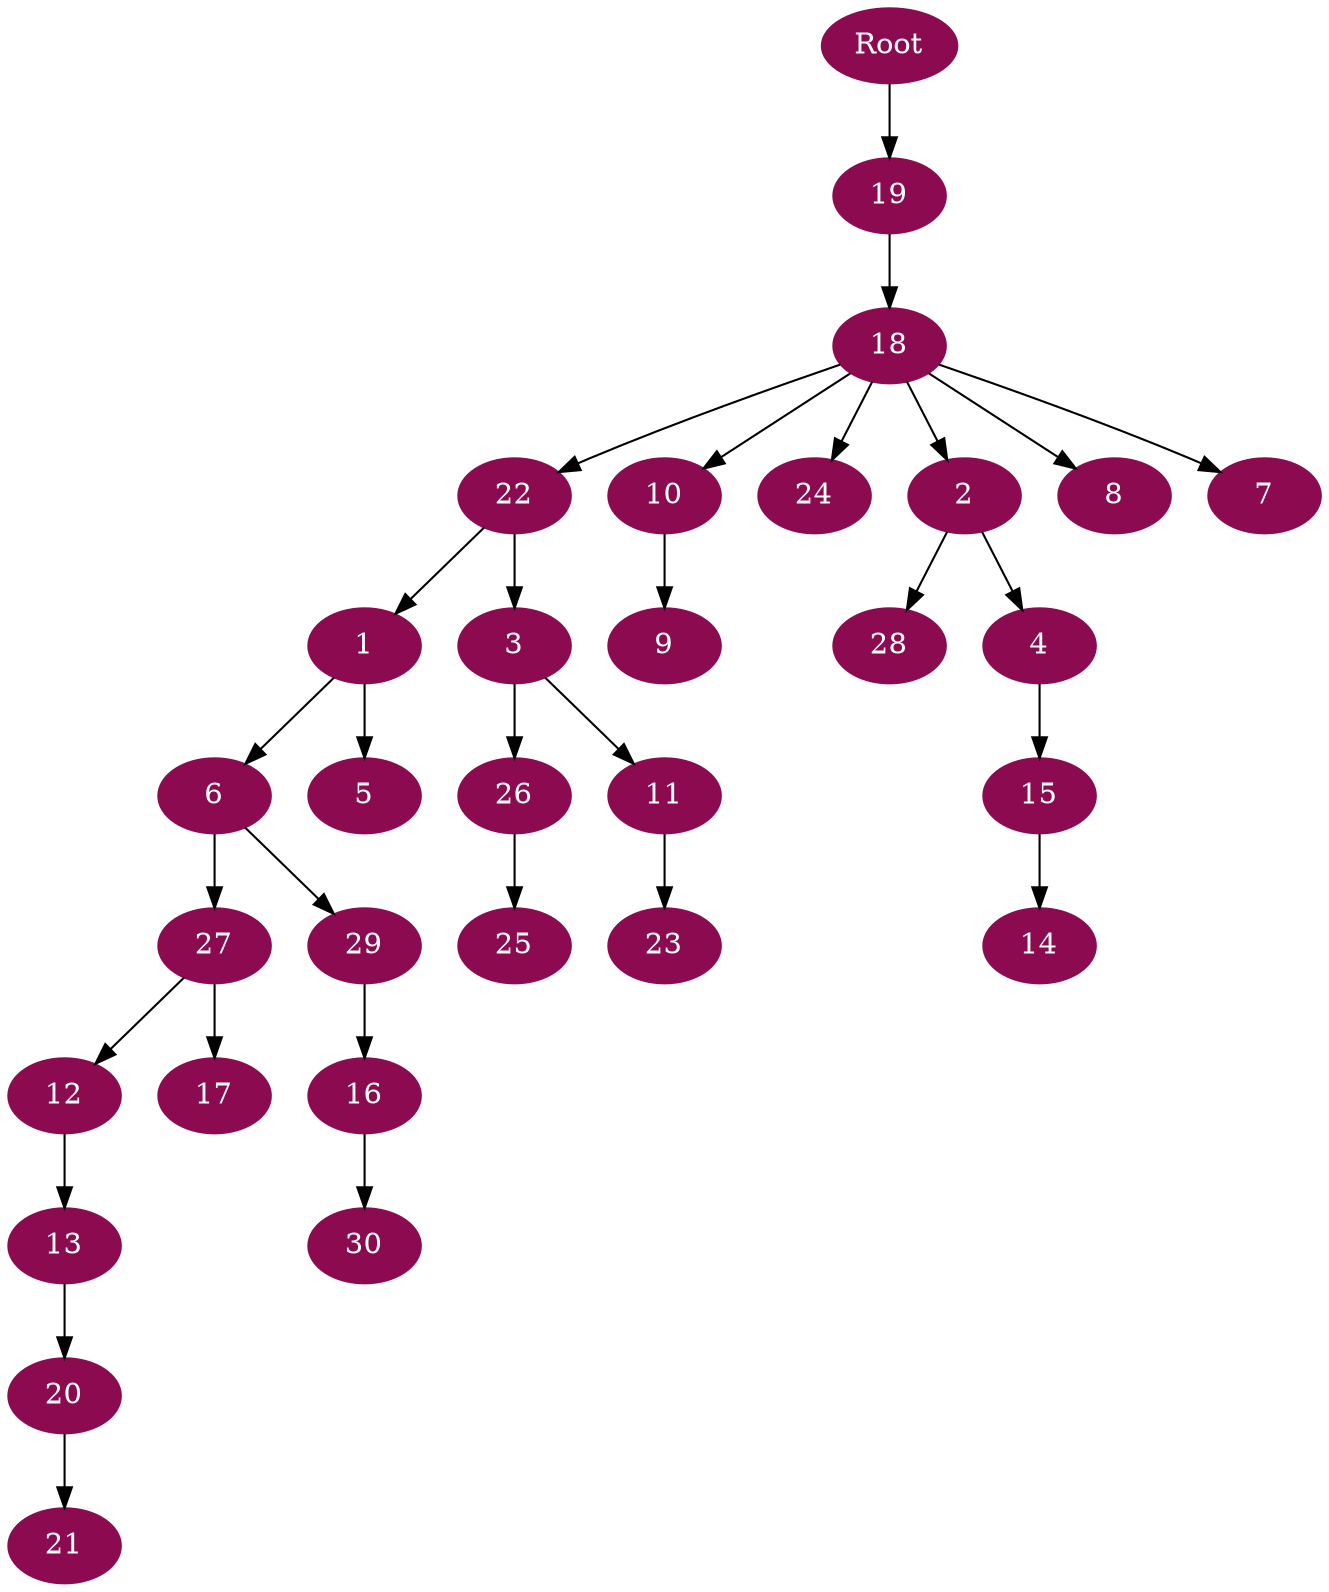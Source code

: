 digraph G {
node [color=deeppink4, style=filled, fontcolor=white];
Root -> 19;
19 -> 18;
18 -> 22;
22 -> 1;
1 -> 6;
6 -> 27;
27 -> 12;
12 -> 13;
13 -> 20;
20 -> 21;
27 -> 17;
6 -> 29;
29 -> 16;
16 -> 30;
1 -> 5;
22 -> 3;
3 -> 26;
26 -> 25;
3 -> 11;
11 -> 23;
18 -> 10;
10 -> 9;
18 -> 24;
18 -> 2;
2 -> 28;
2 -> 4;
4 -> 15;
15 -> 14;
18 -> 8;
18 -> 7;
}
